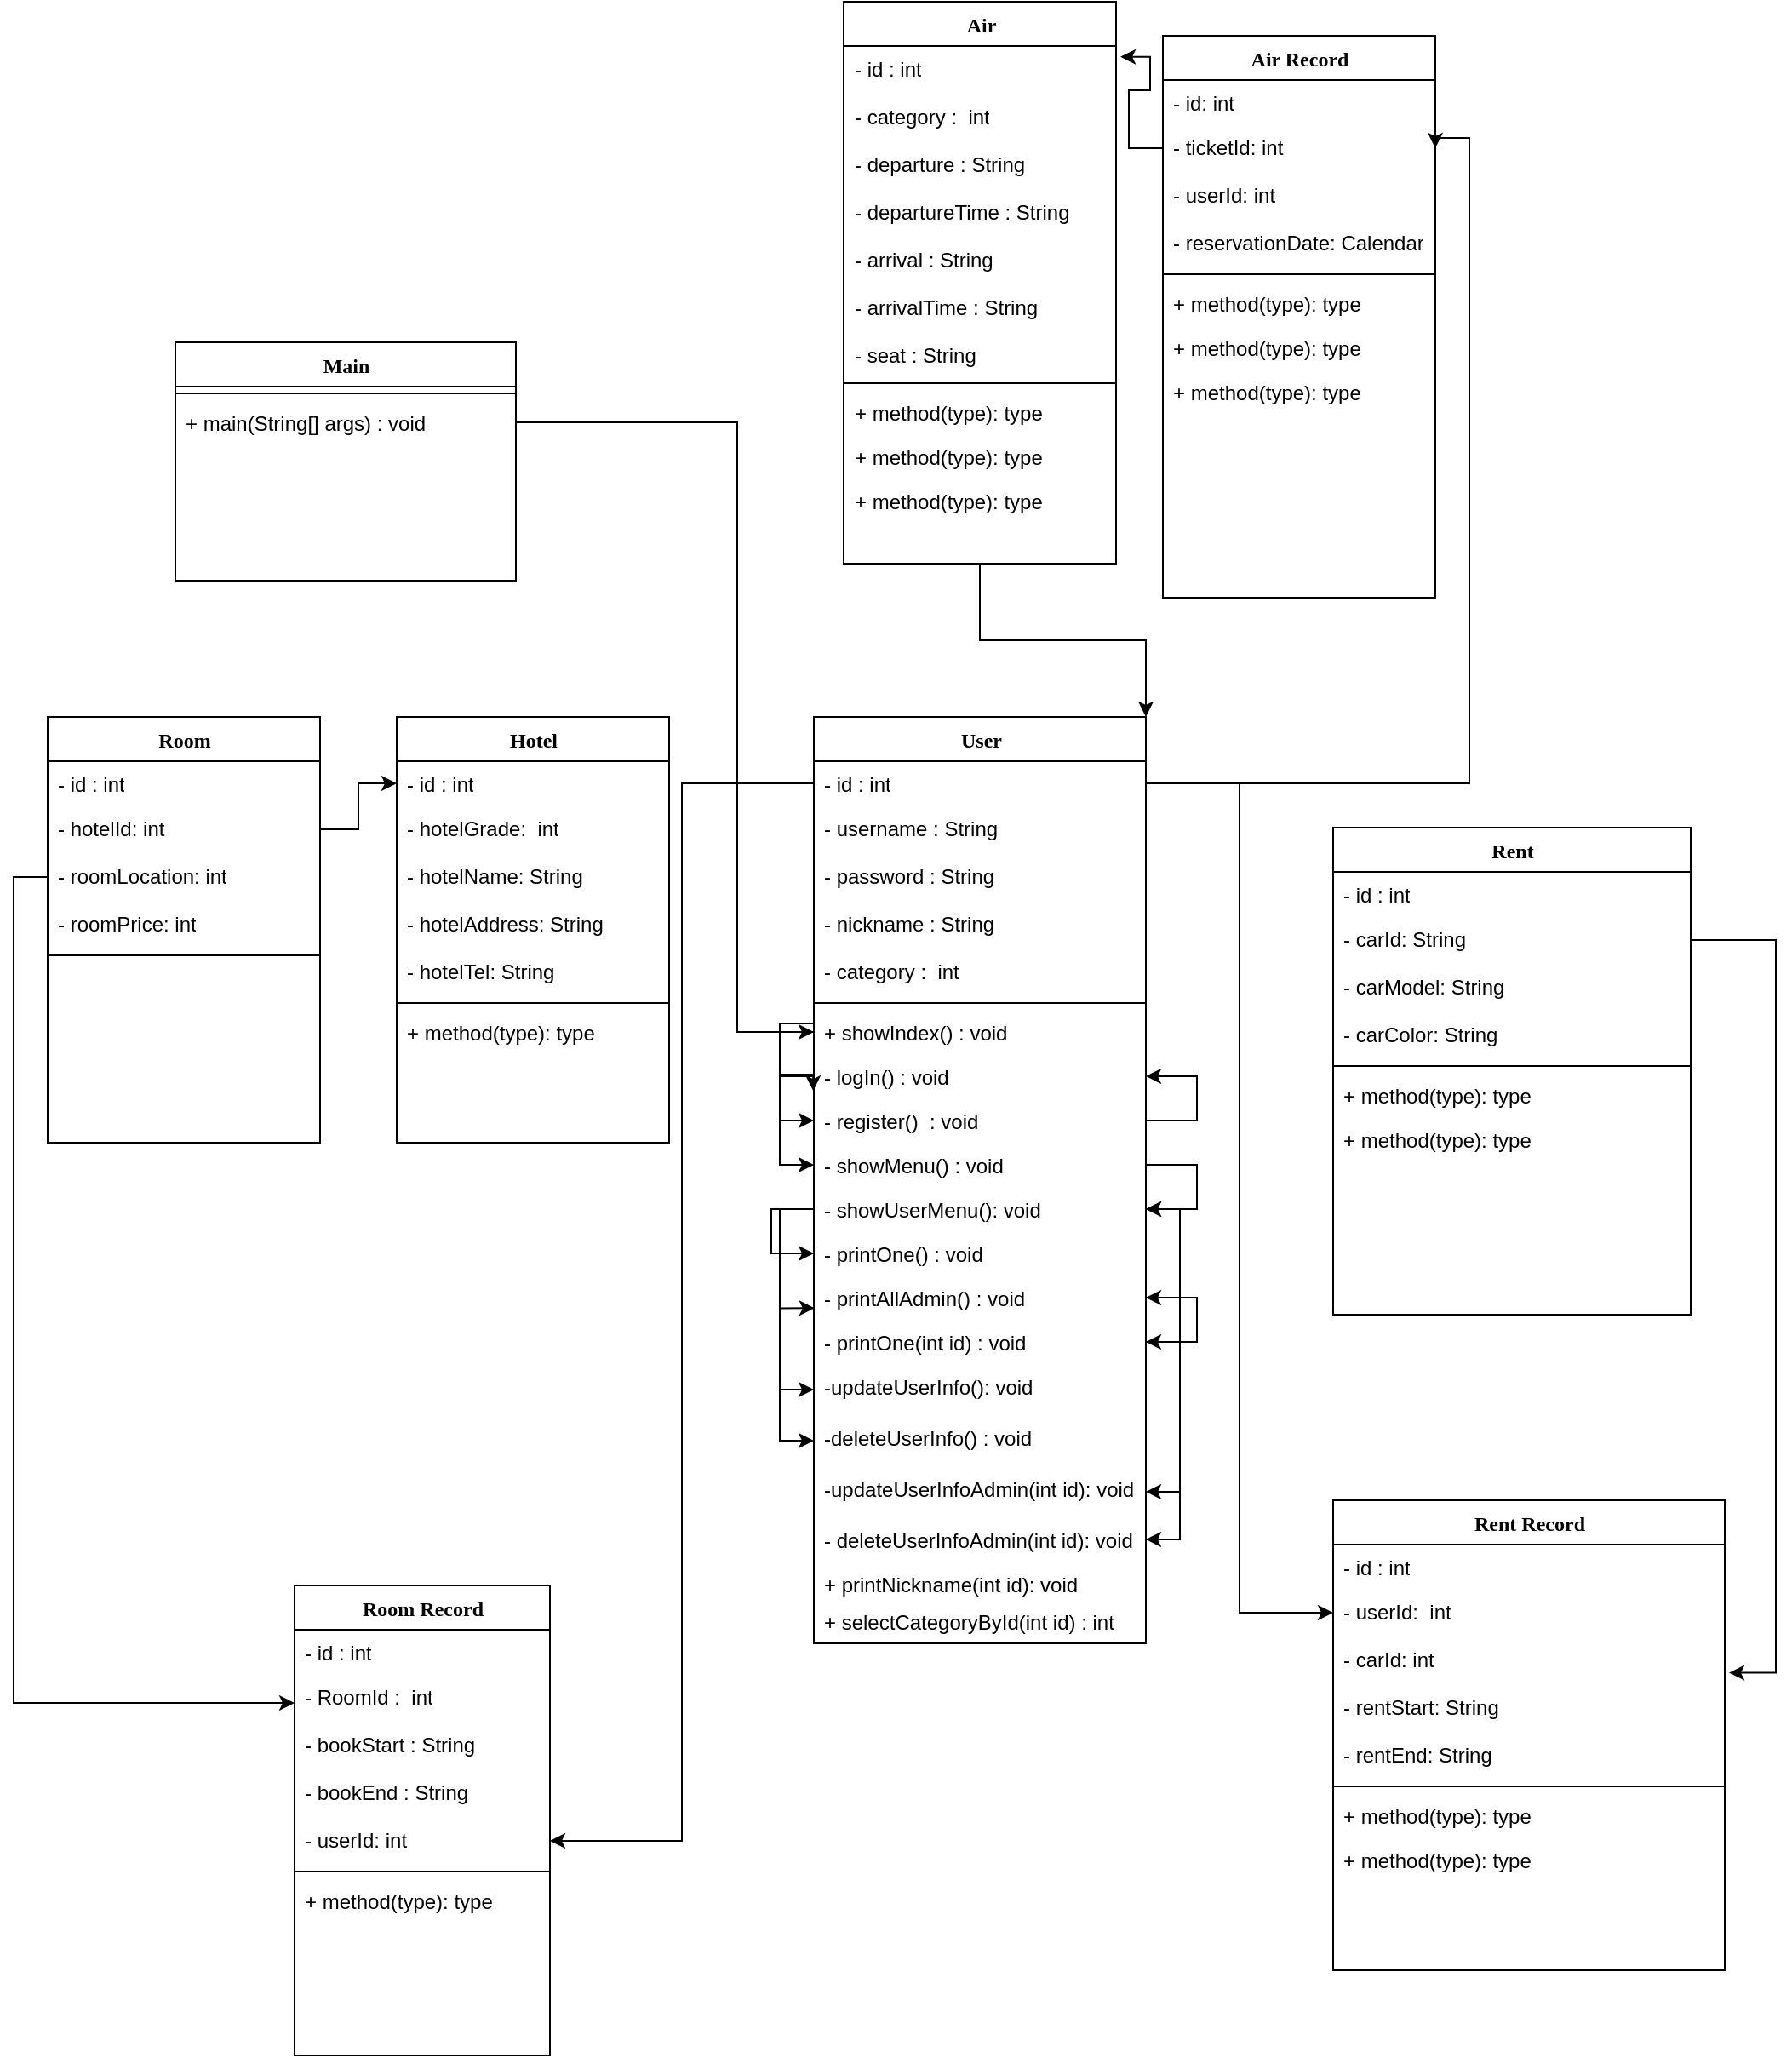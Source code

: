<mxfile version="17.2.4" type="github">
  <diagram name="Page-1" id="6133507b-19e7-1e82-6fc7-422aa6c4b21f">
    <mxGraphModel dx="2683" dy="1606" grid="1" gridSize="10" guides="1" tooltips="1" connect="1" arrows="1" fold="1" page="1" pageScale="1" pageWidth="1100" pageHeight="850" background="none" math="0" shadow="0">
      <root>
        <mxCell id="0" />
        <mxCell id="1" parent="0" />
        <mxCell id="235556782a83e6d0-1" value="Room Record" style="swimlane;html=1;fontStyle=1;align=center;verticalAlign=top;childLayout=stackLayout;horizontal=1;startSize=26;horizontalStack=0;resizeParent=1;resizeLast=0;collapsible=1;marginBottom=0;swimlaneFillColor=#ffffff;rounded=0;shadow=0;comic=0;labelBackgroundColor=none;strokeWidth=1;fillColor=none;fontFamily=Verdana;fontSize=12" parent="1" vertex="1">
          <mxGeometry x="170" y="870" width="150" height="276" as="geometry" />
        </mxCell>
        <mxCell id="_0c4o1B5KgxvpBEdfp1l-68" value="- id : int" style="text;html=1;strokeColor=none;fillColor=none;align=left;verticalAlign=top;spacingLeft=4;spacingRight=4;whiteSpace=wrap;overflow=hidden;rotatable=0;points=[[0,0.5],[1,0.5]];portConstraint=eastwest;" vertex="1" parent="235556782a83e6d0-1">
          <mxGeometry y="26" width="150" height="26" as="geometry" />
        </mxCell>
        <mxCell id="_0c4o1B5KgxvpBEdfp1l-69" value="- RoomId :&amp;nbsp; int" style="text;html=1;strokeColor=none;fillColor=none;align=left;verticalAlign=top;spacingLeft=4;spacingRight=4;whiteSpace=wrap;overflow=hidden;rotatable=0;points=[[0,0.5],[1,0.5]];portConstraint=eastwest;" vertex="1" parent="235556782a83e6d0-1">
          <mxGeometry y="52" width="150" height="28" as="geometry" />
        </mxCell>
        <mxCell id="_0c4o1B5KgxvpBEdfp1l-72" value="- bookStart :&amp;nbsp;String" style="text;html=1;strokeColor=none;fillColor=none;align=left;verticalAlign=top;spacingLeft=4;spacingRight=4;whiteSpace=wrap;overflow=hidden;rotatable=0;points=[[0,0.5],[1,0.5]];portConstraint=eastwest;" vertex="1" parent="235556782a83e6d0-1">
          <mxGeometry y="80" width="150" height="28" as="geometry" />
        </mxCell>
        <mxCell id="_0c4o1B5KgxvpBEdfp1l-71" value="- bookEnd :&amp;nbsp;String" style="text;html=1;strokeColor=none;fillColor=none;align=left;verticalAlign=top;spacingLeft=4;spacingRight=4;whiteSpace=wrap;overflow=hidden;rotatable=0;points=[[0,0.5],[1,0.5]];portConstraint=eastwest;" vertex="1" parent="235556782a83e6d0-1">
          <mxGeometry y="108" width="150" height="28" as="geometry" />
        </mxCell>
        <mxCell id="_0c4o1B5KgxvpBEdfp1l-70" value="- userId: int&lt;span&gt;&lt;/span&gt;" style="text;html=1;strokeColor=none;fillColor=none;align=left;verticalAlign=top;spacingLeft=4;spacingRight=4;whiteSpace=wrap;overflow=hidden;rotatable=0;points=[[0,0.5],[1,0.5]];portConstraint=eastwest;" vertex="1" parent="235556782a83e6d0-1">
          <mxGeometry y="136" width="150" height="28" as="geometry" />
        </mxCell>
        <mxCell id="235556782a83e6d0-6" value="" style="line;html=1;strokeWidth=1;fillColor=none;align=left;verticalAlign=middle;spacingTop=-1;spacingLeft=3;spacingRight=3;rotatable=0;labelPosition=right;points=[];portConstraint=eastwest;" parent="235556782a83e6d0-1" vertex="1">
          <mxGeometry y="164" width="150" height="8" as="geometry" />
        </mxCell>
        <mxCell id="235556782a83e6d0-7" value="+ method(type): type" style="text;html=1;strokeColor=none;fillColor=none;align=left;verticalAlign=top;spacingLeft=4;spacingRight=4;whiteSpace=wrap;overflow=hidden;rotatable=0;points=[[0,0.5],[1,0.5]];portConstraint=eastwest;" parent="235556782a83e6d0-1" vertex="1">
          <mxGeometry y="172" width="150" height="26" as="geometry" />
        </mxCell>
        <mxCell id="78961159f06e98e8-17" value="User" style="swimlane;html=1;fontStyle=1;align=center;verticalAlign=top;childLayout=stackLayout;horizontal=1;startSize=26;horizontalStack=0;resizeParent=1;resizeLast=0;collapsible=1;marginBottom=0;swimlaneFillColor=#ffffff;rounded=0;shadow=0;comic=0;labelBackgroundColor=none;strokeWidth=1;fillColor=none;fontFamily=Verdana;fontSize=12" parent="1" vertex="1">
          <mxGeometry x="475" y="360" width="195" height="544" as="geometry">
            <mxRectangle x="480" y="420" width="60" height="26" as="alternateBounds" />
          </mxGeometry>
        </mxCell>
        <mxCell id="78961159f06e98e8-23" value="- id : int" style="text;html=1;strokeColor=none;fillColor=none;align=left;verticalAlign=top;spacingLeft=4;spacingRight=4;whiteSpace=wrap;overflow=hidden;rotatable=0;points=[[0,0.5],[1,0.5]];portConstraint=eastwest;" parent="78961159f06e98e8-17" vertex="1">
          <mxGeometry y="26" width="195" height="26" as="geometry" />
        </mxCell>
        <mxCell id="78961159f06e98e8-24" value="- username :&amp;nbsp;String&lt;br&gt;&lt;br&gt;" style="text;html=1;strokeColor=none;fillColor=none;align=left;verticalAlign=top;spacingLeft=4;spacingRight=4;whiteSpace=wrap;overflow=hidden;rotatable=0;points=[[0,0.5],[1,0.5]];portConstraint=eastwest;" parent="78961159f06e98e8-17" vertex="1">
          <mxGeometry y="52" width="195" height="28" as="geometry" />
        </mxCell>
        <mxCell id="_0c4o1B5KgxvpBEdfp1l-8" value="- password :&amp;nbsp;String" style="text;html=1;strokeColor=none;fillColor=none;align=left;verticalAlign=top;spacingLeft=4;spacingRight=4;whiteSpace=wrap;overflow=hidden;rotatable=0;points=[[0,0.5],[1,0.5]];portConstraint=eastwest;" vertex="1" parent="78961159f06e98e8-17">
          <mxGeometry y="80" width="195" height="28" as="geometry" />
        </mxCell>
        <mxCell id="_0c4o1B5KgxvpBEdfp1l-7" value="- nickname :&amp;nbsp;String&lt;span style=&quot;white-space: pre&quot;&gt;	&lt;/span&gt;&lt;span style=&quot;white-space: pre&quot;&gt;	&lt;/span&gt;" style="text;html=1;strokeColor=none;fillColor=none;align=left;verticalAlign=top;spacingLeft=4;spacingRight=4;whiteSpace=wrap;overflow=hidden;rotatable=0;points=[[0,0.5],[1,0.5]];portConstraint=eastwest;" vertex="1" parent="78961159f06e98e8-17">
          <mxGeometry y="108" width="195" height="28" as="geometry" />
        </mxCell>
        <mxCell id="_0c4o1B5KgxvpBEdfp1l-6" value="- category :&amp;nbsp; int" style="text;html=1;strokeColor=none;fillColor=none;align=left;verticalAlign=top;spacingLeft=4;spacingRight=4;whiteSpace=wrap;overflow=hidden;rotatable=0;points=[[0,0.5],[1,0.5]];portConstraint=eastwest;" vertex="1" parent="78961159f06e98e8-17">
          <mxGeometry y="136" width="195" height="28" as="geometry" />
        </mxCell>
        <mxCell id="78961159f06e98e8-19" value="" style="line;html=1;strokeWidth=1;fillColor=none;align=left;verticalAlign=middle;spacingTop=-1;spacingLeft=3;spacingRight=3;rotatable=0;labelPosition=right;points=[];portConstraint=eastwest;" parent="78961159f06e98e8-17" vertex="1">
          <mxGeometry y="164" width="195" height="8" as="geometry" />
        </mxCell>
        <mxCell id="_0c4o1B5KgxvpBEdfp1l-23" style="edgeStyle=orthogonalEdgeStyle;rounded=0;orthogonalLoop=1;jettySize=auto;html=1;entryX=-0.002;entryY=0.83;entryDx=0;entryDy=0;entryPerimeter=0;" edge="1" parent="78961159f06e98e8-17" source="78961159f06e98e8-27" target="_0c4o1B5KgxvpBEdfp1l-9">
          <mxGeometry relative="1" as="geometry">
            <Array as="points">
              <mxPoint x="-20" y="180" />
              <mxPoint x="-20" y="210" />
              <mxPoint y="210" />
            </Array>
          </mxGeometry>
        </mxCell>
        <mxCell id="_0c4o1B5KgxvpBEdfp1l-24" style="edgeStyle=orthogonalEdgeStyle;rounded=0;orthogonalLoop=1;jettySize=auto;html=1;exitX=0;exitY=0.5;exitDx=0;exitDy=0;entryX=0;entryY=0.5;entryDx=0;entryDy=0;" edge="1" parent="78961159f06e98e8-17" source="78961159f06e98e8-27" target="_0c4o1B5KgxvpBEdfp1l-11">
          <mxGeometry relative="1" as="geometry" />
        </mxCell>
        <mxCell id="78961159f06e98e8-27" value="+ showIndex() : void" style="text;html=1;strokeColor=none;fillColor=none;align=left;verticalAlign=top;spacingLeft=4;spacingRight=4;whiteSpace=wrap;overflow=hidden;rotatable=0;points=[[0,0.5],[1,0.5]];portConstraint=eastwest;" parent="78961159f06e98e8-17" vertex="1">
          <mxGeometry y="172" width="195" height="26" as="geometry" />
        </mxCell>
        <mxCell id="_0c4o1B5KgxvpBEdfp1l-26" style="edgeStyle=orthogonalEdgeStyle;rounded=0;orthogonalLoop=1;jettySize=auto;html=1;exitX=0;exitY=0.5;exitDx=0;exitDy=0;entryX=0;entryY=0.5;entryDx=0;entryDy=0;" edge="1" parent="78961159f06e98e8-17" source="_0c4o1B5KgxvpBEdfp1l-9" target="_0c4o1B5KgxvpBEdfp1l-10">
          <mxGeometry relative="1" as="geometry" />
        </mxCell>
        <mxCell id="_0c4o1B5KgxvpBEdfp1l-9" value="-&amp;nbsp;logIn() : void" style="text;html=1;strokeColor=none;fillColor=none;align=left;verticalAlign=top;spacingLeft=4;spacingRight=4;whiteSpace=wrap;overflow=hidden;rotatable=0;points=[[0,0.5],[1,0.5]];portConstraint=eastwest;" vertex="1" parent="78961159f06e98e8-17">
          <mxGeometry y="198" width="195" height="26" as="geometry" />
        </mxCell>
        <mxCell id="_0c4o1B5KgxvpBEdfp1l-25" style="edgeStyle=orthogonalEdgeStyle;rounded=0;orthogonalLoop=1;jettySize=auto;html=1;exitX=1;exitY=0.5;exitDx=0;exitDy=0;entryX=1;entryY=0.5;entryDx=0;entryDy=0;" edge="1" parent="78961159f06e98e8-17" source="_0c4o1B5KgxvpBEdfp1l-11" target="_0c4o1B5KgxvpBEdfp1l-9">
          <mxGeometry relative="1" as="geometry">
            <Array as="points">
              <mxPoint x="225" y="237" />
              <mxPoint x="225" y="211" />
            </Array>
          </mxGeometry>
        </mxCell>
        <mxCell id="_0c4o1B5KgxvpBEdfp1l-11" value="-&amp;nbsp;register()&amp;nbsp; : void" style="text;html=1;strokeColor=none;fillColor=none;align=left;verticalAlign=top;spacingLeft=4;spacingRight=4;whiteSpace=wrap;overflow=hidden;rotatable=0;points=[[0,0.5],[1,0.5]];portConstraint=eastwest;" vertex="1" parent="78961159f06e98e8-17">
          <mxGeometry y="224" width="195" height="26" as="geometry" />
        </mxCell>
        <mxCell id="_0c4o1B5KgxvpBEdfp1l-27" style="edgeStyle=orthogonalEdgeStyle;rounded=0;orthogonalLoop=1;jettySize=auto;html=1;exitX=1;exitY=0.5;exitDx=0;exitDy=0;entryX=1;entryY=0.5;entryDx=0;entryDy=0;" edge="1" parent="78961159f06e98e8-17" source="_0c4o1B5KgxvpBEdfp1l-10" target="_0c4o1B5KgxvpBEdfp1l-15">
          <mxGeometry relative="1" as="geometry">
            <Array as="points">
              <mxPoint x="225" y="263" />
              <mxPoint x="225" y="289" />
            </Array>
          </mxGeometry>
        </mxCell>
        <mxCell id="_0c4o1B5KgxvpBEdfp1l-10" value="-&amp;nbsp;showMenu() : void" style="text;html=1;strokeColor=none;fillColor=none;align=left;verticalAlign=top;spacingLeft=4;spacingRight=4;whiteSpace=wrap;overflow=hidden;rotatable=0;points=[[0,0.5],[1,0.5]];portConstraint=eastwest;" vertex="1" parent="78961159f06e98e8-17">
          <mxGeometry y="250" width="195" height="26" as="geometry" />
        </mxCell>
        <mxCell id="_0c4o1B5KgxvpBEdfp1l-28" style="edgeStyle=orthogonalEdgeStyle;rounded=0;orthogonalLoop=1;jettySize=auto;html=1;exitX=0;exitY=0.5;exitDx=0;exitDy=0;entryX=0.002;entryY=0.737;entryDx=0;entryDy=0;entryPerimeter=0;" edge="1" parent="78961159f06e98e8-17" source="_0c4o1B5KgxvpBEdfp1l-15" target="_0c4o1B5KgxvpBEdfp1l-13">
          <mxGeometry relative="1" as="geometry" />
        </mxCell>
        <mxCell id="_0c4o1B5KgxvpBEdfp1l-29" style="edgeStyle=orthogonalEdgeStyle;rounded=0;orthogonalLoop=1;jettySize=auto;html=1;exitX=0;exitY=0.5;exitDx=0;exitDy=0;entryX=0;entryY=0.5;entryDx=0;entryDy=0;" edge="1" parent="78961159f06e98e8-17" source="_0c4o1B5KgxvpBEdfp1l-15" target="_0c4o1B5KgxvpBEdfp1l-21">
          <mxGeometry relative="1" as="geometry" />
        </mxCell>
        <mxCell id="_0c4o1B5KgxvpBEdfp1l-30" style="edgeStyle=orthogonalEdgeStyle;rounded=0;orthogonalLoop=1;jettySize=auto;html=1;exitX=0;exitY=0.5;exitDx=0;exitDy=0;entryX=0;entryY=0.5;entryDx=0;entryDy=0;" edge="1" parent="78961159f06e98e8-17" source="_0c4o1B5KgxvpBEdfp1l-15" target="_0c4o1B5KgxvpBEdfp1l-20">
          <mxGeometry relative="1" as="geometry" />
        </mxCell>
        <mxCell id="_0c4o1B5KgxvpBEdfp1l-33" style="edgeStyle=orthogonalEdgeStyle;rounded=0;orthogonalLoop=1;jettySize=auto;html=1;exitX=0;exitY=0.5;exitDx=0;exitDy=0;entryX=0;entryY=0.5;entryDx=0;entryDy=0;" edge="1" parent="78961159f06e98e8-17" source="_0c4o1B5KgxvpBEdfp1l-15" target="_0c4o1B5KgxvpBEdfp1l-14">
          <mxGeometry relative="1" as="geometry">
            <Array as="points">
              <mxPoint x="-25" y="289" />
              <mxPoint x="-25" y="315" />
            </Array>
          </mxGeometry>
        </mxCell>
        <mxCell id="_0c4o1B5KgxvpBEdfp1l-15" value="-&amp;nbsp;showUserMenu(): void" style="text;html=1;strokeColor=none;fillColor=none;align=left;verticalAlign=top;spacingLeft=4;spacingRight=4;whiteSpace=wrap;overflow=hidden;rotatable=0;points=[[0,0.5],[1,0.5]];portConstraint=eastwest;" vertex="1" parent="78961159f06e98e8-17">
          <mxGeometry y="276" width="195" height="26" as="geometry" />
        </mxCell>
        <mxCell id="_0c4o1B5KgxvpBEdfp1l-14" value="-&amp;nbsp;printOne() : void" style="text;html=1;strokeColor=none;fillColor=none;align=left;verticalAlign=top;spacingLeft=4;spacingRight=4;whiteSpace=wrap;overflow=hidden;rotatable=0;points=[[0,0.5],[1,0.5]];portConstraint=eastwest;" vertex="1" parent="78961159f06e98e8-17">
          <mxGeometry y="302" width="195" height="26" as="geometry" />
        </mxCell>
        <mxCell id="_0c4o1B5KgxvpBEdfp1l-31" style="edgeStyle=orthogonalEdgeStyle;rounded=0;orthogonalLoop=1;jettySize=auto;html=1;exitX=1;exitY=0.5;exitDx=0;exitDy=0;entryX=1;entryY=0.5;entryDx=0;entryDy=0;" edge="1" parent="78961159f06e98e8-17" source="_0c4o1B5KgxvpBEdfp1l-13" target="_0c4o1B5KgxvpBEdfp1l-12">
          <mxGeometry relative="1" as="geometry">
            <Array as="points">
              <mxPoint x="225" y="341" />
              <mxPoint x="225" y="367" />
            </Array>
          </mxGeometry>
        </mxCell>
        <mxCell id="_0c4o1B5KgxvpBEdfp1l-13" value="-&amp;nbsp;printAllAdmin() : void" style="text;html=1;strokeColor=none;fillColor=none;align=left;verticalAlign=top;spacingLeft=4;spacingRight=4;whiteSpace=wrap;overflow=hidden;rotatable=0;points=[[0,0.5],[1,0.5]];portConstraint=eastwest;" vertex="1" parent="78961159f06e98e8-17">
          <mxGeometry y="328" width="195" height="26" as="geometry" />
        </mxCell>
        <mxCell id="_0c4o1B5KgxvpBEdfp1l-34" style="edgeStyle=orthogonalEdgeStyle;rounded=0;orthogonalLoop=1;jettySize=auto;html=1;exitX=1;exitY=0.5;exitDx=0;exitDy=0;entryX=1;entryY=0.5;entryDx=0;entryDy=0;" edge="1" parent="78961159f06e98e8-17" source="_0c4o1B5KgxvpBEdfp1l-12" target="_0c4o1B5KgxvpBEdfp1l-19">
          <mxGeometry relative="1" as="geometry" />
        </mxCell>
        <mxCell id="_0c4o1B5KgxvpBEdfp1l-35" style="edgeStyle=orthogonalEdgeStyle;rounded=0;orthogonalLoop=1;jettySize=auto;html=1;exitX=1;exitY=0.5;exitDx=0;exitDy=0;entryX=1;entryY=0.5;entryDx=0;entryDy=0;" edge="1" parent="78961159f06e98e8-17" source="_0c4o1B5KgxvpBEdfp1l-12" target="_0c4o1B5KgxvpBEdfp1l-18">
          <mxGeometry relative="1" as="geometry" />
        </mxCell>
        <mxCell id="_0c4o1B5KgxvpBEdfp1l-36" style="edgeStyle=orthogonalEdgeStyle;rounded=0;orthogonalLoop=1;jettySize=auto;html=1;exitX=1;exitY=0.5;exitDx=0;exitDy=0;entryX=1;entryY=0.5;entryDx=0;entryDy=0;" edge="1" parent="78961159f06e98e8-17" source="_0c4o1B5KgxvpBEdfp1l-12" target="_0c4o1B5KgxvpBEdfp1l-13">
          <mxGeometry relative="1" as="geometry">
            <Array as="points">
              <mxPoint x="225" y="367" />
              <mxPoint x="225" y="341" />
            </Array>
          </mxGeometry>
        </mxCell>
        <mxCell id="_0c4o1B5KgxvpBEdfp1l-12" value="-&amp;nbsp;printOne(int id) : void" style="text;html=1;strokeColor=none;fillColor=none;align=left;verticalAlign=top;spacingLeft=4;spacingRight=4;whiteSpace=wrap;overflow=hidden;rotatable=0;points=[[0,0.5],[1,0.5]];portConstraint=eastwest;" vertex="1" parent="78961159f06e98e8-17">
          <mxGeometry y="354" width="195" height="26" as="geometry" />
        </mxCell>
        <mxCell id="_0c4o1B5KgxvpBEdfp1l-21" value="-updateUserInfo(): void" style="text;html=1;strokeColor=none;fillColor=none;align=left;verticalAlign=top;spacingLeft=4;spacingRight=4;whiteSpace=wrap;overflow=hidden;rotatable=0;points=[[0,0.5],[1,0.5]];portConstraint=eastwest;" vertex="1" parent="78961159f06e98e8-17">
          <mxGeometry y="380" width="195" height="30" as="geometry" />
        </mxCell>
        <mxCell id="_0c4o1B5KgxvpBEdfp1l-20" value="-deleteUserInfo() : void" style="text;html=1;strokeColor=none;fillColor=none;align=left;verticalAlign=top;spacingLeft=4;spacingRight=4;whiteSpace=wrap;overflow=hidden;rotatable=0;points=[[0,0.5],[1,0.5]];portConstraint=eastwest;" vertex="1" parent="78961159f06e98e8-17">
          <mxGeometry y="410" width="195" height="30" as="geometry" />
        </mxCell>
        <mxCell id="_0c4o1B5KgxvpBEdfp1l-19" value="-updateUserInfoAdmin(int id): void" style="text;html=1;strokeColor=none;fillColor=none;align=left;verticalAlign=top;spacingLeft=4;spacingRight=4;whiteSpace=wrap;overflow=hidden;rotatable=0;points=[[0,0.5],[1,0.5]];portConstraint=eastwest;" vertex="1" parent="78961159f06e98e8-17">
          <mxGeometry y="440" width="195" height="30" as="geometry" />
        </mxCell>
        <mxCell id="_0c4o1B5KgxvpBEdfp1l-37" style="edgeStyle=orthogonalEdgeStyle;rounded=0;orthogonalLoop=1;jettySize=auto;html=1;exitX=1;exitY=0.5;exitDx=0;exitDy=0;entryX=1;entryY=0.5;entryDx=0;entryDy=0;" edge="1" parent="78961159f06e98e8-17" source="_0c4o1B5KgxvpBEdfp1l-18" target="_0c4o1B5KgxvpBEdfp1l-15">
          <mxGeometry relative="1" as="geometry" />
        </mxCell>
        <mxCell id="_0c4o1B5KgxvpBEdfp1l-18" value="-&amp;nbsp;deleteUserInfoAdmin(int id): void" style="text;html=1;strokeColor=none;fillColor=none;align=left;verticalAlign=top;spacingLeft=4;spacingRight=4;whiteSpace=wrap;overflow=hidden;rotatable=0;points=[[0,0.5],[1,0.5]];portConstraint=eastwest;" vertex="1" parent="78961159f06e98e8-17">
          <mxGeometry y="470" width="195" height="26" as="geometry" />
        </mxCell>
        <mxCell id="_0c4o1B5KgxvpBEdfp1l-17" value="+ printNickname(int id): void" style="text;html=1;strokeColor=none;fillColor=none;align=left;verticalAlign=top;spacingLeft=4;spacingRight=4;whiteSpace=wrap;overflow=hidden;rotatable=0;points=[[0,0.5],[1,0.5]];portConstraint=eastwest;" vertex="1" parent="78961159f06e98e8-17">
          <mxGeometry y="496" width="195" height="26" as="geometry" />
        </mxCell>
        <mxCell id="78961159f06e98e8-43" value="Air Record" style="swimlane;html=1;fontStyle=1;align=center;verticalAlign=top;childLayout=stackLayout;horizontal=1;startSize=26;horizontalStack=0;resizeParent=1;resizeLast=0;collapsible=1;marginBottom=0;swimlaneFillColor=#ffffff;rounded=0;shadow=0;comic=0;labelBackgroundColor=none;strokeWidth=1;fillColor=none;fontFamily=Verdana;fontSize=12" parent="1" vertex="1">
          <mxGeometry x="680" y="-40.0" width="160" height="330" as="geometry" />
        </mxCell>
        <mxCell id="_0c4o1B5KgxvpBEdfp1l-59" value="-&amp;nbsp;id: int" style="text;html=1;strokeColor=none;fillColor=none;align=left;verticalAlign=top;spacingLeft=4;spacingRight=4;whiteSpace=wrap;overflow=hidden;rotatable=0;points=[[0,0.5],[1,0.5]];portConstraint=eastwest;" vertex="1" parent="78961159f06e98e8-43">
          <mxGeometry y="26" width="160" height="26" as="geometry" />
        </mxCell>
        <mxCell id="_0c4o1B5KgxvpBEdfp1l-58" value="- ticketId:&amp;nbsp;int" style="text;html=1;strokeColor=none;fillColor=none;align=left;verticalAlign=top;spacingLeft=4;spacingRight=4;whiteSpace=wrap;overflow=hidden;rotatable=0;points=[[0,0.5],[1,0.5]];portConstraint=eastwest;" vertex="1" parent="78961159f06e98e8-43">
          <mxGeometry y="52" width="160" height="28" as="geometry" />
        </mxCell>
        <mxCell id="_0c4o1B5KgxvpBEdfp1l-57" value="- userId:&amp;nbsp;int" style="text;html=1;strokeColor=none;fillColor=none;align=left;verticalAlign=top;spacingLeft=4;spacingRight=4;whiteSpace=wrap;overflow=hidden;rotatable=0;points=[[0,0.5],[1,0.5]];portConstraint=eastwest;" vertex="1" parent="78961159f06e98e8-43">
          <mxGeometry y="80" width="160" height="28" as="geometry" />
        </mxCell>
        <mxCell id="_0c4o1B5KgxvpBEdfp1l-56" value="- reservationDate:&amp;nbsp;Calendar" style="text;html=1;strokeColor=none;fillColor=none;align=left;verticalAlign=top;spacingLeft=4;spacingRight=4;whiteSpace=wrap;overflow=hidden;rotatable=0;points=[[0,0.5],[1,0.5]];portConstraint=eastwest;" vertex="1" parent="78961159f06e98e8-43">
          <mxGeometry y="108" width="160" height="28" as="geometry" />
        </mxCell>
        <mxCell id="78961159f06e98e8-51" value="" style="line;html=1;strokeWidth=1;fillColor=none;align=left;verticalAlign=middle;spacingTop=-1;spacingLeft=3;spacingRight=3;rotatable=0;labelPosition=right;points=[];portConstraint=eastwest;" parent="78961159f06e98e8-43" vertex="1">
          <mxGeometry y="136" width="160" height="8" as="geometry" />
        </mxCell>
        <mxCell id="78961159f06e98e8-52" value="+ method(type): type" style="text;html=1;strokeColor=none;fillColor=none;align=left;verticalAlign=top;spacingLeft=4;spacingRight=4;whiteSpace=wrap;overflow=hidden;rotatable=0;points=[[0,0.5],[1,0.5]];portConstraint=eastwest;" parent="78961159f06e98e8-43" vertex="1">
          <mxGeometry y="144" width="160" height="26" as="geometry" />
        </mxCell>
        <mxCell id="b94bc138ca980ef-2" value="+ method(type): type" style="text;html=1;strokeColor=none;fillColor=none;align=left;verticalAlign=top;spacingLeft=4;spacingRight=4;whiteSpace=wrap;overflow=hidden;rotatable=0;points=[[0,0.5],[1,0.5]];portConstraint=eastwest;" parent="78961159f06e98e8-43" vertex="1">
          <mxGeometry y="170" width="160" height="26" as="geometry" />
        </mxCell>
        <mxCell id="b94bc138ca980ef-3" value="+ method(type): type" style="text;html=1;strokeColor=none;fillColor=none;align=left;verticalAlign=top;spacingLeft=4;spacingRight=4;whiteSpace=wrap;overflow=hidden;rotatable=0;points=[[0,0.5],[1,0.5]];portConstraint=eastwest;" parent="78961159f06e98e8-43" vertex="1">
          <mxGeometry y="196" width="160" height="26" as="geometry" />
        </mxCell>
        <mxCell id="78961159f06e98e8-69" value="Room" style="swimlane;html=1;fontStyle=1;align=center;verticalAlign=top;childLayout=stackLayout;horizontal=1;startSize=26;horizontalStack=0;resizeParent=1;resizeLast=0;collapsible=1;marginBottom=0;swimlaneFillColor=#ffffff;rounded=0;shadow=0;comic=0;labelBackgroundColor=none;strokeWidth=1;fillColor=none;fontFamily=Verdana;fontSize=12" parent="1" vertex="1">
          <mxGeometry x="25" y="360" width="160" height="250" as="geometry" />
        </mxCell>
        <mxCell id="_0c4o1B5KgxvpBEdfp1l-75" value="- id : int" style="text;html=1;strokeColor=none;fillColor=none;align=left;verticalAlign=top;spacingLeft=4;spacingRight=4;whiteSpace=wrap;overflow=hidden;rotatable=0;points=[[0,0.5],[1,0.5]];portConstraint=eastwest;" vertex="1" parent="78961159f06e98e8-69">
          <mxGeometry y="26" width="160" height="26" as="geometry" />
        </mxCell>
        <mxCell id="_0c4o1B5KgxvpBEdfp1l-79" value="- hotelId: int&lt;span&gt;&lt;/span&gt;" style="text;html=1;strokeColor=none;fillColor=none;align=left;verticalAlign=top;spacingLeft=4;spacingRight=4;whiteSpace=wrap;overflow=hidden;rotatable=0;points=[[0,0.5],[1,0.5]];portConstraint=eastwest;" vertex="1" parent="78961159f06e98e8-69">
          <mxGeometry y="52" width="160" height="28" as="geometry" />
        </mxCell>
        <mxCell id="_0c4o1B5KgxvpBEdfp1l-78" value="- roomLocation:&amp;nbsp;int" style="text;html=1;strokeColor=none;fillColor=none;align=left;verticalAlign=top;spacingLeft=4;spacingRight=4;whiteSpace=wrap;overflow=hidden;rotatable=0;points=[[0,0.5],[1,0.5]];portConstraint=eastwest;" vertex="1" parent="78961159f06e98e8-69">
          <mxGeometry y="80" width="160" height="28" as="geometry" />
        </mxCell>
        <mxCell id="_0c4o1B5KgxvpBEdfp1l-77" value="- roomPrice: int" style="text;html=1;strokeColor=none;fillColor=none;align=left;verticalAlign=top;spacingLeft=4;spacingRight=4;whiteSpace=wrap;overflow=hidden;rotatable=0;points=[[0,0.5],[1,0.5]];portConstraint=eastwest;" vertex="1" parent="78961159f06e98e8-69">
          <mxGeometry y="108" width="160" height="28" as="geometry" />
        </mxCell>
        <mxCell id="78961159f06e98e8-77" value="" style="line;html=1;strokeWidth=1;fillColor=none;align=left;verticalAlign=middle;spacingTop=-1;spacingLeft=3;spacingRight=3;rotatable=0;labelPosition=right;points=[];portConstraint=eastwest;" parent="78961159f06e98e8-69" vertex="1">
          <mxGeometry y="136" width="160" height="8" as="geometry" />
        </mxCell>
        <mxCell id="_0c4o1B5KgxvpBEdfp1l-80" style="edgeStyle=orthogonalEdgeStyle;rounded=0;orthogonalLoop=1;jettySize=auto;html=1;exitX=1;exitY=0.5;exitDx=0;exitDy=0;" edge="1" parent="78961159f06e98e8-69" source="_0c4o1B5KgxvpBEdfp1l-79" target="_0c4o1B5KgxvpBEdfp1l-79">
          <mxGeometry relative="1" as="geometry" />
        </mxCell>
        <mxCell id="78961159f06e98e8-82" value="Rent Record" style="swimlane;html=1;fontStyle=1;align=center;verticalAlign=top;childLayout=stackLayout;horizontal=1;startSize=26;horizontalStack=0;resizeParent=1;resizeLast=0;collapsible=1;marginBottom=0;swimlaneFillColor=#ffffff;rounded=0;shadow=0;comic=0;labelBackgroundColor=none;strokeWidth=1;fillColor=none;fontFamily=Verdana;fontSize=12" parent="1" vertex="1">
          <mxGeometry x="780" y="820" width="230" height="276" as="geometry" />
        </mxCell>
        <mxCell id="_0c4o1B5KgxvpBEdfp1l-96" value="- id : int" style="text;html=1;strokeColor=none;fillColor=none;align=left;verticalAlign=top;spacingLeft=4;spacingRight=4;whiteSpace=wrap;overflow=hidden;rotatable=0;points=[[0,0.5],[1,0.5]];portConstraint=eastwest;" vertex="1" parent="78961159f06e98e8-82">
          <mxGeometry y="26" width="230" height="26" as="geometry" />
        </mxCell>
        <mxCell id="_0c4o1B5KgxvpBEdfp1l-100" value="- userId:&amp;nbsp; int" style="text;html=1;strokeColor=none;fillColor=none;align=left;verticalAlign=top;spacingLeft=4;spacingRight=4;whiteSpace=wrap;overflow=hidden;rotatable=0;points=[[0,0.5],[1,0.5]];portConstraint=eastwest;" vertex="1" parent="78961159f06e98e8-82">
          <mxGeometry y="52" width="230" height="28" as="geometry" />
        </mxCell>
        <mxCell id="_0c4o1B5KgxvpBEdfp1l-99" value="- carId:&amp;nbsp;int&lt;span&gt;&lt;/span&gt;&lt;span&gt;&lt;/span&gt;" style="text;html=1;strokeColor=none;fillColor=none;align=left;verticalAlign=top;spacingLeft=4;spacingRight=4;whiteSpace=wrap;overflow=hidden;rotatable=0;points=[[0,0.5],[1,0.5]];portConstraint=eastwest;" vertex="1" parent="78961159f06e98e8-82">
          <mxGeometry y="80" width="230" height="28" as="geometry" />
        </mxCell>
        <mxCell id="_0c4o1B5KgxvpBEdfp1l-98" value="- rentStart:&amp;nbsp;String" style="text;html=1;strokeColor=none;fillColor=none;align=left;verticalAlign=top;spacingLeft=4;spacingRight=4;whiteSpace=wrap;overflow=hidden;rotatable=0;points=[[0,0.5],[1,0.5]];portConstraint=eastwest;" vertex="1" parent="78961159f06e98e8-82">
          <mxGeometry y="108" width="230" height="28" as="geometry" />
        </mxCell>
        <mxCell id="_0c4o1B5KgxvpBEdfp1l-97" value="- rentEnd:&amp;nbsp;String&lt;br&gt;" style="text;html=1;strokeColor=none;fillColor=none;align=left;verticalAlign=top;spacingLeft=4;spacingRight=4;whiteSpace=wrap;overflow=hidden;rotatable=0;points=[[0,0.5],[1,0.5]];portConstraint=eastwest;" vertex="1" parent="78961159f06e98e8-82">
          <mxGeometry y="136" width="230" height="28" as="geometry" />
        </mxCell>
        <mxCell id="78961159f06e98e8-90" value="" style="line;html=1;strokeWidth=1;fillColor=none;align=left;verticalAlign=middle;spacingTop=-1;spacingLeft=3;spacingRight=3;rotatable=0;labelPosition=right;points=[];portConstraint=eastwest;" parent="78961159f06e98e8-82" vertex="1">
          <mxGeometry y="164" width="230" height="8" as="geometry" />
        </mxCell>
        <mxCell id="78961159f06e98e8-94" value="+ method(type): type" style="text;html=1;strokeColor=none;fillColor=none;align=left;verticalAlign=top;spacingLeft=4;spacingRight=4;whiteSpace=wrap;overflow=hidden;rotatable=0;points=[[0,0.5],[1,0.5]];portConstraint=eastwest;" parent="78961159f06e98e8-82" vertex="1">
          <mxGeometry y="172" width="230" height="26" as="geometry" />
        </mxCell>
        <mxCell id="b94bc138ca980ef-4" value="+ method(type): type" style="text;html=1;strokeColor=none;fillColor=none;align=left;verticalAlign=top;spacingLeft=4;spacingRight=4;whiteSpace=wrap;overflow=hidden;rotatable=0;points=[[0,0.5],[1,0.5]];portConstraint=eastwest;" parent="78961159f06e98e8-82" vertex="1">
          <mxGeometry y="198" width="230" height="26" as="geometry" />
        </mxCell>
        <mxCell id="78961159f06e98e8-95" value="Rent" style="swimlane;html=1;fontStyle=1;align=center;verticalAlign=top;childLayout=stackLayout;horizontal=1;startSize=26;horizontalStack=0;resizeParent=1;resizeLast=0;collapsible=1;marginBottom=0;swimlaneFillColor=#ffffff;rounded=0;shadow=0;comic=0;labelBackgroundColor=none;strokeWidth=1;fillColor=none;fontFamily=Verdana;fontSize=12" parent="1" vertex="1">
          <mxGeometry x="780" y="425" width="210" height="286" as="geometry" />
        </mxCell>
        <mxCell id="_0c4o1B5KgxvpBEdfp1l-90" value="- id : int" style="text;html=1;strokeColor=none;fillColor=none;align=left;verticalAlign=top;spacingLeft=4;spacingRight=4;whiteSpace=wrap;overflow=hidden;rotatable=0;points=[[0,0.5],[1,0.5]];portConstraint=eastwest;" vertex="1" parent="78961159f06e98e8-95">
          <mxGeometry y="26" width="210" height="26" as="geometry" />
        </mxCell>
        <mxCell id="_0c4o1B5KgxvpBEdfp1l-93" value="- carId:&amp;nbsp;String&lt;span&gt;	&lt;/span&gt;&lt;span&gt;	&lt;/span&gt;" style="text;html=1;strokeColor=none;fillColor=none;align=left;verticalAlign=top;spacingLeft=4;spacingRight=4;whiteSpace=wrap;overflow=hidden;rotatable=0;points=[[0,0.5],[1,0.5]];portConstraint=eastwest;" vertex="1" parent="78961159f06e98e8-95">
          <mxGeometry y="52" width="210" height="28" as="geometry" />
        </mxCell>
        <mxCell id="_0c4o1B5KgxvpBEdfp1l-92" value="- carModel:&amp;nbsp;String" style="text;html=1;strokeColor=none;fillColor=none;align=left;verticalAlign=top;spacingLeft=4;spacingRight=4;whiteSpace=wrap;overflow=hidden;rotatable=0;points=[[0,0.5],[1,0.5]];portConstraint=eastwest;" vertex="1" parent="78961159f06e98e8-95">
          <mxGeometry y="80" width="210" height="28" as="geometry" />
        </mxCell>
        <mxCell id="_0c4o1B5KgxvpBEdfp1l-91" value="- carColor:&amp;nbsp;String&lt;br&gt;" style="text;html=1;strokeColor=none;fillColor=none;align=left;verticalAlign=top;spacingLeft=4;spacingRight=4;whiteSpace=wrap;overflow=hidden;rotatable=0;points=[[0,0.5],[1,0.5]];portConstraint=eastwest;" vertex="1" parent="78961159f06e98e8-95">
          <mxGeometry y="108" width="210" height="28" as="geometry" />
        </mxCell>
        <mxCell id="78961159f06e98e8-103" value="" style="line;html=1;strokeWidth=1;fillColor=none;align=left;verticalAlign=middle;spacingTop=-1;spacingLeft=3;spacingRight=3;rotatable=0;labelPosition=right;points=[];portConstraint=eastwest;" parent="78961159f06e98e8-95" vertex="1">
          <mxGeometry y="136" width="210" height="8" as="geometry" />
        </mxCell>
        <mxCell id="78961159f06e98e8-104" value="+ method(type): type" style="text;html=1;strokeColor=none;fillColor=none;align=left;verticalAlign=top;spacingLeft=4;spacingRight=4;whiteSpace=wrap;overflow=hidden;rotatable=0;points=[[0,0.5],[1,0.5]];portConstraint=eastwest;" parent="78961159f06e98e8-95" vertex="1">
          <mxGeometry y="144" width="210" height="26" as="geometry" />
        </mxCell>
        <mxCell id="b94bc138ca980ef-5" value="+ method(type): type" style="text;html=1;strokeColor=none;fillColor=none;align=left;verticalAlign=top;spacingLeft=4;spacingRight=4;whiteSpace=wrap;overflow=hidden;rotatable=0;points=[[0,0.5],[1,0.5]];portConstraint=eastwest;" parent="78961159f06e98e8-95" vertex="1">
          <mxGeometry y="170" width="210" height="26" as="geometry" />
        </mxCell>
        <mxCell id="78961159f06e98e8-108" value="Hotel" style="swimlane;html=1;fontStyle=1;align=center;verticalAlign=top;childLayout=stackLayout;horizontal=1;startSize=26;horizontalStack=0;resizeParent=1;resizeLast=0;collapsible=1;marginBottom=0;swimlaneFillColor=#ffffff;rounded=0;shadow=0;comic=0;labelBackgroundColor=none;strokeWidth=1;fillColor=none;fontFamily=Verdana;fontSize=12" parent="1" vertex="1">
          <mxGeometry x="230" y="360" width="160" height="250" as="geometry" />
        </mxCell>
        <mxCell id="_0c4o1B5KgxvpBEdfp1l-63" value="- id : int" style="text;html=1;strokeColor=none;fillColor=none;align=left;verticalAlign=top;spacingLeft=4;spacingRight=4;whiteSpace=wrap;overflow=hidden;rotatable=0;points=[[0,0.5],[1,0.5]];portConstraint=eastwest;" vertex="1" parent="78961159f06e98e8-108">
          <mxGeometry y="26" width="160" height="26" as="geometry" />
        </mxCell>
        <mxCell id="_0c4o1B5KgxvpBEdfp1l-67" value="- hotelGrade:&amp;nbsp; int" style="text;html=1;strokeColor=none;fillColor=none;align=left;verticalAlign=top;spacingLeft=4;spacingRight=4;whiteSpace=wrap;overflow=hidden;rotatable=0;points=[[0,0.5],[1,0.5]];portConstraint=eastwest;" vertex="1" parent="78961159f06e98e8-108">
          <mxGeometry y="52" width="160" height="28" as="geometry" />
        </mxCell>
        <mxCell id="_0c4o1B5KgxvpBEdfp1l-66" value="- hotelName:&amp;nbsp;String&lt;span&gt;	&lt;/span&gt;&lt;span&gt;	&lt;/span&gt;" style="text;html=1;strokeColor=none;fillColor=none;align=left;verticalAlign=top;spacingLeft=4;spacingRight=4;whiteSpace=wrap;overflow=hidden;rotatable=0;points=[[0,0.5],[1,0.5]];portConstraint=eastwest;" vertex="1" parent="78961159f06e98e8-108">
          <mxGeometry y="80" width="160" height="28" as="geometry" />
        </mxCell>
        <mxCell id="_0c4o1B5KgxvpBEdfp1l-65" value="- hotelAddress:&amp;nbsp;String" style="text;html=1;strokeColor=none;fillColor=none;align=left;verticalAlign=top;spacingLeft=4;spacingRight=4;whiteSpace=wrap;overflow=hidden;rotatable=0;points=[[0,0.5],[1,0.5]];portConstraint=eastwest;" vertex="1" parent="78961159f06e98e8-108">
          <mxGeometry y="108" width="160" height="28" as="geometry" />
        </mxCell>
        <mxCell id="_0c4o1B5KgxvpBEdfp1l-64" value="- hotelTel:&amp;nbsp;String&lt;br&gt;" style="text;html=1;strokeColor=none;fillColor=none;align=left;verticalAlign=top;spacingLeft=4;spacingRight=4;whiteSpace=wrap;overflow=hidden;rotatable=0;points=[[0,0.5],[1,0.5]];portConstraint=eastwest;" vertex="1" parent="78961159f06e98e8-108">
          <mxGeometry y="136" width="160" height="28" as="geometry" />
        </mxCell>
        <mxCell id="78961159f06e98e8-116" value="" style="line;html=1;strokeWidth=1;fillColor=none;align=left;verticalAlign=middle;spacingTop=-1;spacingLeft=3;spacingRight=3;rotatable=0;labelPosition=right;points=[];portConstraint=eastwest;" parent="78961159f06e98e8-108" vertex="1">
          <mxGeometry y="164" width="160" height="8" as="geometry" />
        </mxCell>
        <mxCell id="78961159f06e98e8-117" value="+ method(type): type" style="text;html=1;strokeColor=none;fillColor=none;align=left;verticalAlign=top;spacingLeft=4;spacingRight=4;whiteSpace=wrap;overflow=hidden;rotatable=0;points=[[0,0.5],[1,0.5]];portConstraint=eastwest;" parent="78961159f06e98e8-108" vertex="1">
          <mxGeometry y="172" width="160" height="26" as="geometry" />
        </mxCell>
        <mxCell id="iSK817gtKvxIzdDeoUnY-28" style="edgeStyle=orthogonalEdgeStyle;rounded=0;orthogonalLoop=1;jettySize=auto;html=1;exitX=0.5;exitY=1;exitDx=0;exitDy=0;entryX=1;entryY=0;entryDx=0;entryDy=0;" parent="1" source="iSK817gtKvxIzdDeoUnY-1" target="78961159f06e98e8-17" edge="1">
          <mxGeometry relative="1" as="geometry" />
        </mxCell>
        <mxCell id="iSK817gtKvxIzdDeoUnY-1" value="Air" style="swimlane;html=1;fontStyle=1;align=center;verticalAlign=top;childLayout=stackLayout;horizontal=1;startSize=26;horizontalStack=0;resizeParent=1;resizeLast=0;collapsible=1;marginBottom=0;swimlaneFillColor=#ffffff;rounded=0;shadow=0;comic=0;labelBackgroundColor=none;strokeWidth=1;fillColor=none;fontFamily=Verdana;fontSize=12" parent="1" vertex="1">
          <mxGeometry x="492.5" y="-60" width="160" height="330" as="geometry" />
        </mxCell>
        <mxCell id="_0c4o1B5KgxvpBEdfp1l-60" value="- id : int" style="text;html=1;strokeColor=none;fillColor=none;align=left;verticalAlign=top;spacingLeft=4;spacingRight=4;whiteSpace=wrap;overflow=hidden;rotatable=0;points=[[0,0.5],[1,0.5]];portConstraint=eastwest;" vertex="1" parent="iSK817gtKvxIzdDeoUnY-1">
          <mxGeometry y="26" width="160" height="28" as="geometry" />
        </mxCell>
        <mxCell id="_0c4o1B5KgxvpBEdfp1l-52" value="- category :&amp;nbsp; int" style="text;html=1;strokeColor=none;fillColor=none;align=left;verticalAlign=top;spacingLeft=4;spacingRight=4;whiteSpace=wrap;overflow=hidden;rotatable=0;points=[[0,0.5],[1,0.5]];portConstraint=eastwest;" vertex="1" parent="iSK817gtKvxIzdDeoUnY-1">
          <mxGeometry y="54" width="160" height="28" as="geometry" />
        </mxCell>
        <mxCell id="_0c4o1B5KgxvpBEdfp1l-51" value="- departure :&amp;nbsp;String&lt;span&gt;	&lt;/span&gt;&lt;span&gt;	&lt;/span&gt;" style="text;html=1;strokeColor=none;fillColor=none;align=left;verticalAlign=top;spacingLeft=4;spacingRight=4;whiteSpace=wrap;overflow=hidden;rotatable=0;points=[[0,0.5],[1,0.5]];portConstraint=eastwest;" vertex="1" parent="iSK817gtKvxIzdDeoUnY-1">
          <mxGeometry y="82" width="160" height="28" as="geometry" />
        </mxCell>
        <mxCell id="_0c4o1B5KgxvpBEdfp1l-50" value="- departureTime :&amp;nbsp;String" style="text;html=1;strokeColor=none;fillColor=none;align=left;verticalAlign=top;spacingLeft=4;spacingRight=4;whiteSpace=wrap;overflow=hidden;rotatable=0;points=[[0,0.5],[1,0.5]];portConstraint=eastwest;" vertex="1" parent="iSK817gtKvxIzdDeoUnY-1">
          <mxGeometry y="110" width="160" height="28" as="geometry" />
        </mxCell>
        <mxCell id="_0c4o1B5KgxvpBEdfp1l-49" value="- arrival :&amp;nbsp;String&lt;br&gt;" style="text;html=1;strokeColor=none;fillColor=none;align=left;verticalAlign=top;spacingLeft=4;spacingRight=4;whiteSpace=wrap;overflow=hidden;rotatable=0;points=[[0,0.5],[1,0.5]];portConstraint=eastwest;" vertex="1" parent="iSK817gtKvxIzdDeoUnY-1">
          <mxGeometry y="138" width="160" height="28" as="geometry" />
        </mxCell>
        <mxCell id="_0c4o1B5KgxvpBEdfp1l-53" value="- arrivalTime :&amp;nbsp;String" style="text;html=1;strokeColor=none;fillColor=none;align=left;verticalAlign=top;spacingLeft=4;spacingRight=4;whiteSpace=wrap;overflow=hidden;rotatable=0;points=[[0,0.5],[1,0.5]];portConstraint=eastwest;" vertex="1" parent="iSK817gtKvxIzdDeoUnY-1">
          <mxGeometry y="166" width="160" height="28" as="geometry" />
        </mxCell>
        <mxCell id="iSK817gtKvxIzdDeoUnY-2" value="-&amp;nbsp;seat : String" style="text;html=1;strokeColor=none;fillColor=none;align=left;verticalAlign=top;spacingLeft=4;spacingRight=4;whiteSpace=wrap;overflow=hidden;rotatable=0;points=[[0,0.5],[1,0.5]];portConstraint=eastwest;" parent="iSK817gtKvxIzdDeoUnY-1" vertex="1">
          <mxGeometry y="194" width="160" height="26" as="geometry" />
        </mxCell>
        <mxCell id="iSK817gtKvxIzdDeoUnY-4" value="" style="line;html=1;strokeWidth=1;fillColor=none;align=left;verticalAlign=middle;spacingTop=-1;spacingLeft=3;spacingRight=3;rotatable=0;labelPosition=right;points=[];portConstraint=eastwest;" parent="iSK817gtKvxIzdDeoUnY-1" vertex="1">
          <mxGeometry y="220" width="160" height="8" as="geometry" />
        </mxCell>
        <mxCell id="iSK817gtKvxIzdDeoUnY-5" value="+ method(type): type" style="text;html=1;strokeColor=none;fillColor=none;align=left;verticalAlign=top;spacingLeft=4;spacingRight=4;whiteSpace=wrap;overflow=hidden;rotatable=0;points=[[0,0.5],[1,0.5]];portConstraint=eastwest;" parent="iSK817gtKvxIzdDeoUnY-1" vertex="1">
          <mxGeometry y="228" width="160" height="26" as="geometry" />
        </mxCell>
        <mxCell id="iSK817gtKvxIzdDeoUnY-6" value="+ method(type): type" style="text;html=1;strokeColor=none;fillColor=none;align=left;verticalAlign=top;spacingLeft=4;spacingRight=4;whiteSpace=wrap;overflow=hidden;rotatable=0;points=[[0,0.5],[1,0.5]];portConstraint=eastwest;" parent="iSK817gtKvxIzdDeoUnY-1" vertex="1">
          <mxGeometry y="254" width="160" height="26" as="geometry" />
        </mxCell>
        <mxCell id="iSK817gtKvxIzdDeoUnY-7" value="+ method(type): type" style="text;html=1;strokeColor=none;fillColor=none;align=left;verticalAlign=top;spacingLeft=4;spacingRight=4;whiteSpace=wrap;overflow=hidden;rotatable=0;points=[[0,0.5],[1,0.5]];portConstraint=eastwest;" parent="iSK817gtKvxIzdDeoUnY-1" vertex="1">
          <mxGeometry y="280" width="160" height="26" as="geometry" />
        </mxCell>
        <mxCell id="iSK817gtKvxIzdDeoUnY-14" value="Main" style="swimlane;html=1;fontStyle=1;align=center;verticalAlign=top;childLayout=stackLayout;horizontal=1;startSize=26;horizontalStack=0;resizeParent=1;resizeLast=0;collapsible=1;marginBottom=0;swimlaneFillColor=#ffffff;rounded=0;shadow=0;comic=0;labelBackgroundColor=none;strokeWidth=1;fillColor=none;fontFamily=Verdana;fontSize=12" parent="1" vertex="1">
          <mxGeometry x="100" y="140" width="200" height="140" as="geometry" />
        </mxCell>
        <mxCell id="iSK817gtKvxIzdDeoUnY-17" value="" style="line;html=1;strokeWidth=1;fillColor=none;align=left;verticalAlign=middle;spacingTop=-1;spacingLeft=3;spacingRight=3;rotatable=0;labelPosition=right;points=[];portConstraint=eastwest;" parent="iSK817gtKvxIzdDeoUnY-14" vertex="1">
          <mxGeometry y="26" width="200" height="8" as="geometry" />
        </mxCell>
        <mxCell id="iSK817gtKvxIzdDeoUnY-18" value="+ main(String[] args) : void" style="text;html=1;strokeColor=none;fillColor=none;align=left;verticalAlign=top;spacingLeft=4;spacingRight=4;whiteSpace=wrap;overflow=hidden;rotatable=0;points=[[0,0.5],[1,0.5]];portConstraint=eastwest;" parent="iSK817gtKvxIzdDeoUnY-14" vertex="1">
          <mxGeometry y="34" width="200" height="26" as="geometry" />
        </mxCell>
        <mxCell id="iSK817gtKvxIzdDeoUnY-24" style="edgeStyle=orthogonalEdgeStyle;rounded=0;orthogonalLoop=1;jettySize=auto;html=1;exitX=1;exitY=0.5;exitDx=0;exitDy=0;" parent="1" source="78961159f06e98e8-109" target="78961159f06e98e8-23" edge="1">
          <mxGeometry relative="1" as="geometry" />
        </mxCell>
        <mxCell id="iSK817gtKvxIzdDeoUnY-27" style="edgeStyle=orthogonalEdgeStyle;rounded=0;orthogonalLoop=1;jettySize=auto;html=1;exitX=1;exitY=0.5;exitDx=0;exitDy=0;entryX=0;entryY=0.5;entryDx=0;entryDy=0;" parent="1" source="235556782a83e6d0-3" target="78961159f06e98e8-109" edge="1">
          <mxGeometry relative="1" as="geometry" />
        </mxCell>
        <mxCell id="iSK817gtKvxIzdDeoUnY-30" style="edgeStyle=orthogonalEdgeStyle;rounded=0;orthogonalLoop=1;jettySize=auto;html=1;exitX=0;exitY=0.5;exitDx=0;exitDy=0;entryX=1;entryY=0;entryDx=0;entryDy=0;" parent="1" source="78961159f06e98e8-45" target="iSK817gtKvxIzdDeoUnY-1" edge="1">
          <mxGeometry relative="1" as="geometry" />
        </mxCell>
        <mxCell id="_0c4o1B5KgxvpBEdfp1l-22" value="+&amp;nbsp;selectCategoryById(int id) : int" style="text;html=1;strokeColor=none;fillColor=none;align=left;verticalAlign=top;spacingLeft=4;spacingRight=4;whiteSpace=wrap;overflow=hidden;rotatable=0;points=[[0,0.5],[1,0.5]];portConstraint=eastwest;" vertex="1" parent="1">
          <mxGeometry x="475" y="878" width="195" height="26" as="geometry" />
        </mxCell>
        <mxCell id="_0c4o1B5KgxvpBEdfp1l-61" style="edgeStyle=orthogonalEdgeStyle;rounded=0;orthogonalLoop=1;jettySize=auto;html=1;exitX=0;exitY=0.5;exitDx=0;exitDy=0;entryX=1.016;entryY=0.227;entryDx=0;entryDy=0;entryPerimeter=0;" edge="1" parent="1" source="_0c4o1B5KgxvpBEdfp1l-58" target="_0c4o1B5KgxvpBEdfp1l-60">
          <mxGeometry relative="1" as="geometry" />
        </mxCell>
        <mxCell id="_0c4o1B5KgxvpBEdfp1l-84" style="edgeStyle=orthogonalEdgeStyle;rounded=0;orthogonalLoop=1;jettySize=auto;html=1;exitX=0;exitY=0.5;exitDx=0;exitDy=0;entryX=0;entryY=0.25;entryDx=0;entryDy=0;" edge="1" parent="1" source="_0c4o1B5KgxvpBEdfp1l-78" target="235556782a83e6d0-1">
          <mxGeometry relative="1" as="geometry" />
        </mxCell>
        <mxCell id="_0c4o1B5KgxvpBEdfp1l-89" style="edgeStyle=orthogonalEdgeStyle;rounded=0;orthogonalLoop=1;jettySize=auto;html=1;exitX=1;exitY=0.5;exitDx=0;exitDy=0;" edge="1" parent="1" source="_0c4o1B5KgxvpBEdfp1l-79" target="_0c4o1B5KgxvpBEdfp1l-63">
          <mxGeometry relative="1" as="geometry" />
        </mxCell>
        <mxCell id="_0c4o1B5KgxvpBEdfp1l-105" style="edgeStyle=orthogonalEdgeStyle;rounded=0;orthogonalLoop=1;jettySize=auto;html=1;exitX=1;exitY=0.5;exitDx=0;exitDy=0;entryX=1.011;entryY=0.761;entryDx=0;entryDy=0;entryPerimeter=0;" edge="1" parent="1" source="_0c4o1B5KgxvpBEdfp1l-93" target="_0c4o1B5KgxvpBEdfp1l-99">
          <mxGeometry relative="1" as="geometry">
            <Array as="points">
              <mxPoint x="1040" y="491" />
              <mxPoint x="1040" y="921" />
            </Array>
          </mxGeometry>
        </mxCell>
        <mxCell id="_0c4o1B5KgxvpBEdfp1l-106" style="edgeStyle=orthogonalEdgeStyle;rounded=0;orthogonalLoop=1;jettySize=auto;html=1;exitX=1;exitY=0.5;exitDx=0;exitDy=0;entryX=1;entryY=0.5;entryDx=0;entryDy=0;" edge="1" parent="1" source="78961159f06e98e8-23" target="_0c4o1B5KgxvpBEdfp1l-58">
          <mxGeometry relative="1" as="geometry">
            <Array as="points">
              <mxPoint x="860" y="399" />
              <mxPoint x="860" y="20" />
              <mxPoint x="840" y="20" />
            </Array>
          </mxGeometry>
        </mxCell>
        <mxCell id="_0c4o1B5KgxvpBEdfp1l-107" style="edgeStyle=orthogonalEdgeStyle;rounded=0;orthogonalLoop=1;jettySize=auto;html=1;exitX=1;exitY=0.5;exitDx=0;exitDy=0;" edge="1" parent="1" source="78961159f06e98e8-23" target="_0c4o1B5KgxvpBEdfp1l-100">
          <mxGeometry relative="1" as="geometry" />
        </mxCell>
        <mxCell id="_0c4o1B5KgxvpBEdfp1l-108" style="edgeStyle=orthogonalEdgeStyle;rounded=0;orthogonalLoop=1;jettySize=auto;html=1;exitX=0;exitY=0.5;exitDx=0;exitDy=0;entryX=1;entryY=0.5;entryDx=0;entryDy=0;" edge="1" parent="1" source="78961159f06e98e8-23" target="_0c4o1B5KgxvpBEdfp1l-70">
          <mxGeometry relative="1" as="geometry" />
        </mxCell>
        <mxCell id="_0c4o1B5KgxvpBEdfp1l-109" style="edgeStyle=orthogonalEdgeStyle;rounded=0;orthogonalLoop=1;jettySize=auto;html=1;exitX=1;exitY=0.5;exitDx=0;exitDy=0;" edge="1" parent="1" source="iSK817gtKvxIzdDeoUnY-18" target="78961159f06e98e8-27">
          <mxGeometry relative="1" as="geometry">
            <Array as="points">
              <mxPoint x="430" y="187" />
              <mxPoint x="430" y="545" />
            </Array>
          </mxGeometry>
        </mxCell>
      </root>
    </mxGraphModel>
  </diagram>
</mxfile>
